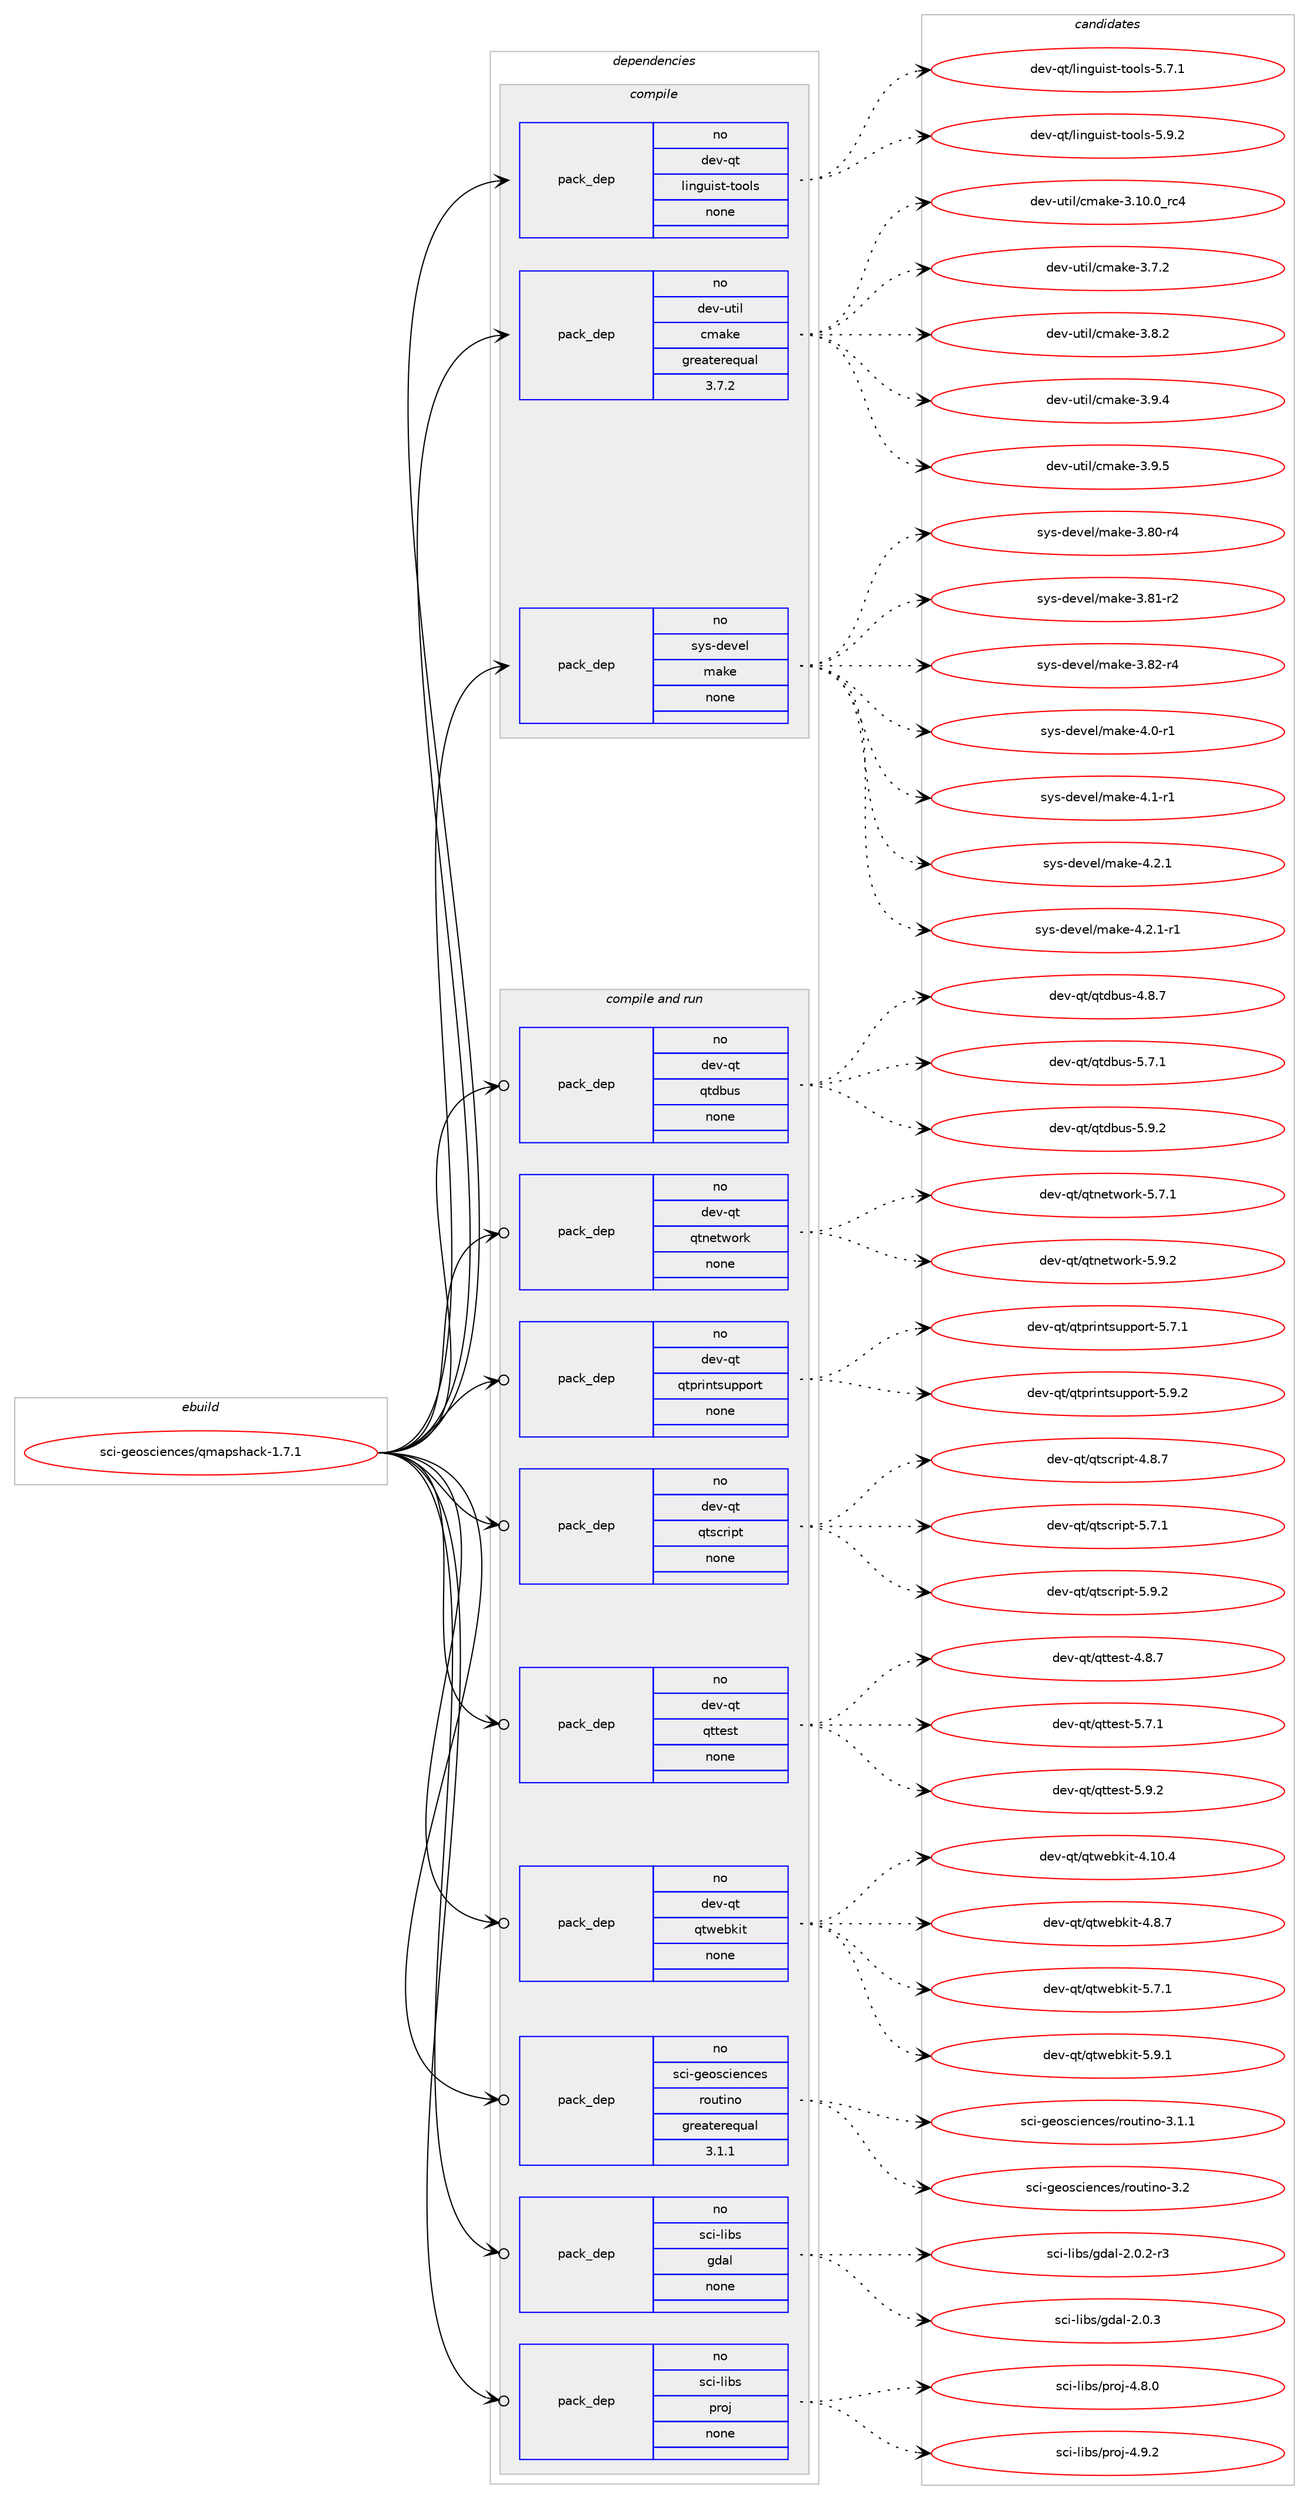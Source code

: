 digraph prolog {

# *************
# Graph options
# *************

newrank=true;
concentrate=true;
compound=true;
graph [rankdir=LR,fontname=Helvetica,fontsize=10,ranksep=1.5];#, ranksep=2.5, nodesep=0.2];
edge  [arrowhead=vee];
node  [fontname=Helvetica,fontsize=10];

# **********
# The ebuild
# **********

subgraph cluster_leftcol {
color=gray;
rank=same;
label=<<i>ebuild</i>>;
id [label="sci-geosciences/qmapshack-1.7.1", color=red, width=4, href="../sci-geosciences/qmapshack-1.7.1.svg"];
}

# ****************
# The dependencies
# ****************

subgraph cluster_midcol {
color=gray;
label=<<i>dependencies</i>>;
subgraph cluster_compile {
fillcolor="#eeeeee";
style=filled;
label=<<i>compile</i>>;
subgraph pack331777 {
dependency449648 [label=<<TABLE BORDER="0" CELLBORDER="1" CELLSPACING="0" CELLPADDING="4" WIDTH="220"><TR><TD ROWSPAN="6" CELLPADDING="30">pack_dep</TD></TR><TR><TD WIDTH="110">no</TD></TR><TR><TD>dev-qt</TD></TR><TR><TD>linguist-tools</TD></TR><TR><TD>none</TD></TR><TR><TD></TD></TR></TABLE>>, shape=none, color=blue];
}
id:e -> dependency449648:w [weight=20,style="solid",arrowhead="vee"];
subgraph pack331778 {
dependency449649 [label=<<TABLE BORDER="0" CELLBORDER="1" CELLSPACING="0" CELLPADDING="4" WIDTH="220"><TR><TD ROWSPAN="6" CELLPADDING="30">pack_dep</TD></TR><TR><TD WIDTH="110">no</TD></TR><TR><TD>dev-util</TD></TR><TR><TD>cmake</TD></TR><TR><TD>greaterequal</TD></TR><TR><TD>3.7.2</TD></TR></TABLE>>, shape=none, color=blue];
}
id:e -> dependency449649:w [weight=20,style="solid",arrowhead="vee"];
subgraph pack331779 {
dependency449650 [label=<<TABLE BORDER="0" CELLBORDER="1" CELLSPACING="0" CELLPADDING="4" WIDTH="220"><TR><TD ROWSPAN="6" CELLPADDING="30">pack_dep</TD></TR><TR><TD WIDTH="110">no</TD></TR><TR><TD>sys-devel</TD></TR><TR><TD>make</TD></TR><TR><TD>none</TD></TR><TR><TD></TD></TR></TABLE>>, shape=none, color=blue];
}
id:e -> dependency449650:w [weight=20,style="solid",arrowhead="vee"];
}
subgraph cluster_compileandrun {
fillcolor="#eeeeee";
style=filled;
label=<<i>compile and run</i>>;
subgraph pack331780 {
dependency449651 [label=<<TABLE BORDER="0" CELLBORDER="1" CELLSPACING="0" CELLPADDING="4" WIDTH="220"><TR><TD ROWSPAN="6" CELLPADDING="30">pack_dep</TD></TR><TR><TD WIDTH="110">no</TD></TR><TR><TD>dev-qt</TD></TR><TR><TD>qtdbus</TD></TR><TR><TD>none</TD></TR><TR><TD></TD></TR></TABLE>>, shape=none, color=blue];
}
id:e -> dependency449651:w [weight=20,style="solid",arrowhead="odotvee"];
subgraph pack331781 {
dependency449652 [label=<<TABLE BORDER="0" CELLBORDER="1" CELLSPACING="0" CELLPADDING="4" WIDTH="220"><TR><TD ROWSPAN="6" CELLPADDING="30">pack_dep</TD></TR><TR><TD WIDTH="110">no</TD></TR><TR><TD>dev-qt</TD></TR><TR><TD>qtnetwork</TD></TR><TR><TD>none</TD></TR><TR><TD></TD></TR></TABLE>>, shape=none, color=blue];
}
id:e -> dependency449652:w [weight=20,style="solid",arrowhead="odotvee"];
subgraph pack331782 {
dependency449653 [label=<<TABLE BORDER="0" CELLBORDER="1" CELLSPACING="0" CELLPADDING="4" WIDTH="220"><TR><TD ROWSPAN="6" CELLPADDING="30">pack_dep</TD></TR><TR><TD WIDTH="110">no</TD></TR><TR><TD>dev-qt</TD></TR><TR><TD>qtprintsupport</TD></TR><TR><TD>none</TD></TR><TR><TD></TD></TR></TABLE>>, shape=none, color=blue];
}
id:e -> dependency449653:w [weight=20,style="solid",arrowhead="odotvee"];
subgraph pack331783 {
dependency449654 [label=<<TABLE BORDER="0" CELLBORDER="1" CELLSPACING="0" CELLPADDING="4" WIDTH="220"><TR><TD ROWSPAN="6" CELLPADDING="30">pack_dep</TD></TR><TR><TD WIDTH="110">no</TD></TR><TR><TD>dev-qt</TD></TR><TR><TD>qtscript</TD></TR><TR><TD>none</TD></TR><TR><TD></TD></TR></TABLE>>, shape=none, color=blue];
}
id:e -> dependency449654:w [weight=20,style="solid",arrowhead="odotvee"];
subgraph pack331784 {
dependency449655 [label=<<TABLE BORDER="0" CELLBORDER="1" CELLSPACING="0" CELLPADDING="4" WIDTH="220"><TR><TD ROWSPAN="6" CELLPADDING="30">pack_dep</TD></TR><TR><TD WIDTH="110">no</TD></TR><TR><TD>dev-qt</TD></TR><TR><TD>qttest</TD></TR><TR><TD>none</TD></TR><TR><TD></TD></TR></TABLE>>, shape=none, color=blue];
}
id:e -> dependency449655:w [weight=20,style="solid",arrowhead="odotvee"];
subgraph pack331785 {
dependency449656 [label=<<TABLE BORDER="0" CELLBORDER="1" CELLSPACING="0" CELLPADDING="4" WIDTH="220"><TR><TD ROWSPAN="6" CELLPADDING="30">pack_dep</TD></TR><TR><TD WIDTH="110">no</TD></TR><TR><TD>dev-qt</TD></TR><TR><TD>qtwebkit</TD></TR><TR><TD>none</TD></TR><TR><TD></TD></TR></TABLE>>, shape=none, color=blue];
}
id:e -> dependency449656:w [weight=20,style="solid",arrowhead="odotvee"];
subgraph pack331786 {
dependency449657 [label=<<TABLE BORDER="0" CELLBORDER="1" CELLSPACING="0" CELLPADDING="4" WIDTH="220"><TR><TD ROWSPAN="6" CELLPADDING="30">pack_dep</TD></TR><TR><TD WIDTH="110">no</TD></TR><TR><TD>sci-geosciences</TD></TR><TR><TD>routino</TD></TR><TR><TD>greaterequal</TD></TR><TR><TD>3.1.1</TD></TR></TABLE>>, shape=none, color=blue];
}
id:e -> dependency449657:w [weight=20,style="solid",arrowhead="odotvee"];
subgraph pack331787 {
dependency449658 [label=<<TABLE BORDER="0" CELLBORDER="1" CELLSPACING="0" CELLPADDING="4" WIDTH="220"><TR><TD ROWSPAN="6" CELLPADDING="30">pack_dep</TD></TR><TR><TD WIDTH="110">no</TD></TR><TR><TD>sci-libs</TD></TR><TR><TD>gdal</TD></TR><TR><TD>none</TD></TR><TR><TD></TD></TR></TABLE>>, shape=none, color=blue];
}
id:e -> dependency449658:w [weight=20,style="solid",arrowhead="odotvee"];
subgraph pack331788 {
dependency449659 [label=<<TABLE BORDER="0" CELLBORDER="1" CELLSPACING="0" CELLPADDING="4" WIDTH="220"><TR><TD ROWSPAN="6" CELLPADDING="30">pack_dep</TD></TR><TR><TD WIDTH="110">no</TD></TR><TR><TD>sci-libs</TD></TR><TR><TD>proj</TD></TR><TR><TD>none</TD></TR><TR><TD></TD></TR></TABLE>>, shape=none, color=blue];
}
id:e -> dependency449659:w [weight=20,style="solid",arrowhead="odotvee"];
}
subgraph cluster_run {
fillcolor="#eeeeee";
style=filled;
label=<<i>run</i>>;
}
}

# **************
# The candidates
# **************

subgraph cluster_choices {
rank=same;
color=gray;
label=<<i>candidates</i>>;

subgraph choice331777 {
color=black;
nodesep=1;
choice100101118451131164710810511010311710511511645116111111108115455346554649 [label="dev-qt/linguist-tools-5.7.1", color=red, width=4,href="../dev-qt/linguist-tools-5.7.1.svg"];
choice100101118451131164710810511010311710511511645116111111108115455346574650 [label="dev-qt/linguist-tools-5.9.2", color=red, width=4,href="../dev-qt/linguist-tools-5.9.2.svg"];
dependency449648:e -> choice100101118451131164710810511010311710511511645116111111108115455346554649:w [style=dotted,weight="100"];
dependency449648:e -> choice100101118451131164710810511010311710511511645116111111108115455346574650:w [style=dotted,weight="100"];
}
subgraph choice331778 {
color=black;
nodesep=1;
choice1001011184511711610510847991099710710145514649484648951149952 [label="dev-util/cmake-3.10.0_rc4", color=red, width=4,href="../dev-util/cmake-3.10.0_rc4.svg"];
choice10010111845117116105108479910997107101455146554650 [label="dev-util/cmake-3.7.2", color=red, width=4,href="../dev-util/cmake-3.7.2.svg"];
choice10010111845117116105108479910997107101455146564650 [label="dev-util/cmake-3.8.2", color=red, width=4,href="../dev-util/cmake-3.8.2.svg"];
choice10010111845117116105108479910997107101455146574652 [label="dev-util/cmake-3.9.4", color=red, width=4,href="../dev-util/cmake-3.9.4.svg"];
choice10010111845117116105108479910997107101455146574653 [label="dev-util/cmake-3.9.5", color=red, width=4,href="../dev-util/cmake-3.9.5.svg"];
dependency449649:e -> choice1001011184511711610510847991099710710145514649484648951149952:w [style=dotted,weight="100"];
dependency449649:e -> choice10010111845117116105108479910997107101455146554650:w [style=dotted,weight="100"];
dependency449649:e -> choice10010111845117116105108479910997107101455146564650:w [style=dotted,weight="100"];
dependency449649:e -> choice10010111845117116105108479910997107101455146574652:w [style=dotted,weight="100"];
dependency449649:e -> choice10010111845117116105108479910997107101455146574653:w [style=dotted,weight="100"];
}
subgraph choice331779 {
color=black;
nodesep=1;
choice11512111545100101118101108471099710710145514656484511452 [label="sys-devel/make-3.80-r4", color=red, width=4,href="../sys-devel/make-3.80-r4.svg"];
choice11512111545100101118101108471099710710145514656494511450 [label="sys-devel/make-3.81-r2", color=red, width=4,href="../sys-devel/make-3.81-r2.svg"];
choice11512111545100101118101108471099710710145514656504511452 [label="sys-devel/make-3.82-r4", color=red, width=4,href="../sys-devel/make-3.82-r4.svg"];
choice115121115451001011181011084710997107101455246484511449 [label="sys-devel/make-4.0-r1", color=red, width=4,href="../sys-devel/make-4.0-r1.svg"];
choice115121115451001011181011084710997107101455246494511449 [label="sys-devel/make-4.1-r1", color=red, width=4,href="../sys-devel/make-4.1-r1.svg"];
choice115121115451001011181011084710997107101455246504649 [label="sys-devel/make-4.2.1", color=red, width=4,href="../sys-devel/make-4.2.1.svg"];
choice1151211154510010111810110847109971071014552465046494511449 [label="sys-devel/make-4.2.1-r1", color=red, width=4,href="../sys-devel/make-4.2.1-r1.svg"];
dependency449650:e -> choice11512111545100101118101108471099710710145514656484511452:w [style=dotted,weight="100"];
dependency449650:e -> choice11512111545100101118101108471099710710145514656494511450:w [style=dotted,weight="100"];
dependency449650:e -> choice11512111545100101118101108471099710710145514656504511452:w [style=dotted,weight="100"];
dependency449650:e -> choice115121115451001011181011084710997107101455246484511449:w [style=dotted,weight="100"];
dependency449650:e -> choice115121115451001011181011084710997107101455246494511449:w [style=dotted,weight="100"];
dependency449650:e -> choice115121115451001011181011084710997107101455246504649:w [style=dotted,weight="100"];
dependency449650:e -> choice1151211154510010111810110847109971071014552465046494511449:w [style=dotted,weight="100"];
}
subgraph choice331780 {
color=black;
nodesep=1;
choice100101118451131164711311610098117115455246564655 [label="dev-qt/qtdbus-4.8.7", color=red, width=4,href="../dev-qt/qtdbus-4.8.7.svg"];
choice100101118451131164711311610098117115455346554649 [label="dev-qt/qtdbus-5.7.1", color=red, width=4,href="../dev-qt/qtdbus-5.7.1.svg"];
choice100101118451131164711311610098117115455346574650 [label="dev-qt/qtdbus-5.9.2", color=red, width=4,href="../dev-qt/qtdbus-5.9.2.svg"];
dependency449651:e -> choice100101118451131164711311610098117115455246564655:w [style=dotted,weight="100"];
dependency449651:e -> choice100101118451131164711311610098117115455346554649:w [style=dotted,weight="100"];
dependency449651:e -> choice100101118451131164711311610098117115455346574650:w [style=dotted,weight="100"];
}
subgraph choice331781 {
color=black;
nodesep=1;
choice1001011184511311647113116110101116119111114107455346554649 [label="dev-qt/qtnetwork-5.7.1", color=red, width=4,href="../dev-qt/qtnetwork-5.7.1.svg"];
choice1001011184511311647113116110101116119111114107455346574650 [label="dev-qt/qtnetwork-5.9.2", color=red, width=4,href="../dev-qt/qtnetwork-5.9.2.svg"];
dependency449652:e -> choice1001011184511311647113116110101116119111114107455346554649:w [style=dotted,weight="100"];
dependency449652:e -> choice1001011184511311647113116110101116119111114107455346574650:w [style=dotted,weight="100"];
}
subgraph choice331782 {
color=black;
nodesep=1;
choice1001011184511311647113116112114105110116115117112112111114116455346554649 [label="dev-qt/qtprintsupport-5.7.1", color=red, width=4,href="../dev-qt/qtprintsupport-5.7.1.svg"];
choice1001011184511311647113116112114105110116115117112112111114116455346574650 [label="dev-qt/qtprintsupport-5.9.2", color=red, width=4,href="../dev-qt/qtprintsupport-5.9.2.svg"];
dependency449653:e -> choice1001011184511311647113116112114105110116115117112112111114116455346554649:w [style=dotted,weight="100"];
dependency449653:e -> choice1001011184511311647113116112114105110116115117112112111114116455346574650:w [style=dotted,weight="100"];
}
subgraph choice331783 {
color=black;
nodesep=1;
choice100101118451131164711311611599114105112116455246564655 [label="dev-qt/qtscript-4.8.7", color=red, width=4,href="../dev-qt/qtscript-4.8.7.svg"];
choice100101118451131164711311611599114105112116455346554649 [label="dev-qt/qtscript-5.7.1", color=red, width=4,href="../dev-qt/qtscript-5.7.1.svg"];
choice100101118451131164711311611599114105112116455346574650 [label="dev-qt/qtscript-5.9.2", color=red, width=4,href="../dev-qt/qtscript-5.9.2.svg"];
dependency449654:e -> choice100101118451131164711311611599114105112116455246564655:w [style=dotted,weight="100"];
dependency449654:e -> choice100101118451131164711311611599114105112116455346554649:w [style=dotted,weight="100"];
dependency449654:e -> choice100101118451131164711311611599114105112116455346574650:w [style=dotted,weight="100"];
}
subgraph choice331784 {
color=black;
nodesep=1;
choice1001011184511311647113116116101115116455246564655 [label="dev-qt/qttest-4.8.7", color=red, width=4,href="../dev-qt/qttest-4.8.7.svg"];
choice1001011184511311647113116116101115116455346554649 [label="dev-qt/qttest-5.7.1", color=red, width=4,href="../dev-qt/qttest-5.7.1.svg"];
choice1001011184511311647113116116101115116455346574650 [label="dev-qt/qttest-5.9.2", color=red, width=4,href="../dev-qt/qttest-5.9.2.svg"];
dependency449655:e -> choice1001011184511311647113116116101115116455246564655:w [style=dotted,weight="100"];
dependency449655:e -> choice1001011184511311647113116116101115116455346554649:w [style=dotted,weight="100"];
dependency449655:e -> choice1001011184511311647113116116101115116455346574650:w [style=dotted,weight="100"];
}
subgraph choice331785 {
color=black;
nodesep=1;
choice10010111845113116471131161191019810710511645524649484652 [label="dev-qt/qtwebkit-4.10.4", color=red, width=4,href="../dev-qt/qtwebkit-4.10.4.svg"];
choice100101118451131164711311611910198107105116455246564655 [label="dev-qt/qtwebkit-4.8.7", color=red, width=4,href="../dev-qt/qtwebkit-4.8.7.svg"];
choice100101118451131164711311611910198107105116455346554649 [label="dev-qt/qtwebkit-5.7.1", color=red, width=4,href="../dev-qt/qtwebkit-5.7.1.svg"];
choice100101118451131164711311611910198107105116455346574649 [label="dev-qt/qtwebkit-5.9.1", color=red, width=4,href="../dev-qt/qtwebkit-5.9.1.svg"];
dependency449656:e -> choice10010111845113116471131161191019810710511645524649484652:w [style=dotted,weight="100"];
dependency449656:e -> choice100101118451131164711311611910198107105116455246564655:w [style=dotted,weight="100"];
dependency449656:e -> choice100101118451131164711311611910198107105116455346554649:w [style=dotted,weight="100"];
dependency449656:e -> choice100101118451131164711311611910198107105116455346574649:w [style=dotted,weight="100"];
}
subgraph choice331786 {
color=black;
nodesep=1;
choice1159910545103101111115991051011109910111547114111117116105110111455146494649 [label="sci-geosciences/routino-3.1.1", color=red, width=4,href="../sci-geosciences/routino-3.1.1.svg"];
choice115991054510310111111599105101110991011154711411111711610511011145514650 [label="sci-geosciences/routino-3.2", color=red, width=4,href="../sci-geosciences/routino-3.2.svg"];
dependency449657:e -> choice1159910545103101111115991051011109910111547114111117116105110111455146494649:w [style=dotted,weight="100"];
dependency449657:e -> choice115991054510310111111599105101110991011154711411111711610511011145514650:w [style=dotted,weight="100"];
}
subgraph choice331787 {
color=black;
nodesep=1;
choice11599105451081059811547103100971084550464846504511451 [label="sci-libs/gdal-2.0.2-r3", color=red, width=4,href="../sci-libs/gdal-2.0.2-r3.svg"];
choice1159910545108105981154710310097108455046484651 [label="sci-libs/gdal-2.0.3", color=red, width=4,href="../sci-libs/gdal-2.0.3.svg"];
dependency449658:e -> choice11599105451081059811547103100971084550464846504511451:w [style=dotted,weight="100"];
dependency449658:e -> choice1159910545108105981154710310097108455046484651:w [style=dotted,weight="100"];
}
subgraph choice331788 {
color=black;
nodesep=1;
choice11599105451081059811547112114111106455246564648 [label="sci-libs/proj-4.8.0", color=red, width=4,href="../sci-libs/proj-4.8.0.svg"];
choice11599105451081059811547112114111106455246574650 [label="sci-libs/proj-4.9.2", color=red, width=4,href="../sci-libs/proj-4.9.2.svg"];
dependency449659:e -> choice11599105451081059811547112114111106455246564648:w [style=dotted,weight="100"];
dependency449659:e -> choice11599105451081059811547112114111106455246574650:w [style=dotted,weight="100"];
}
}

}
